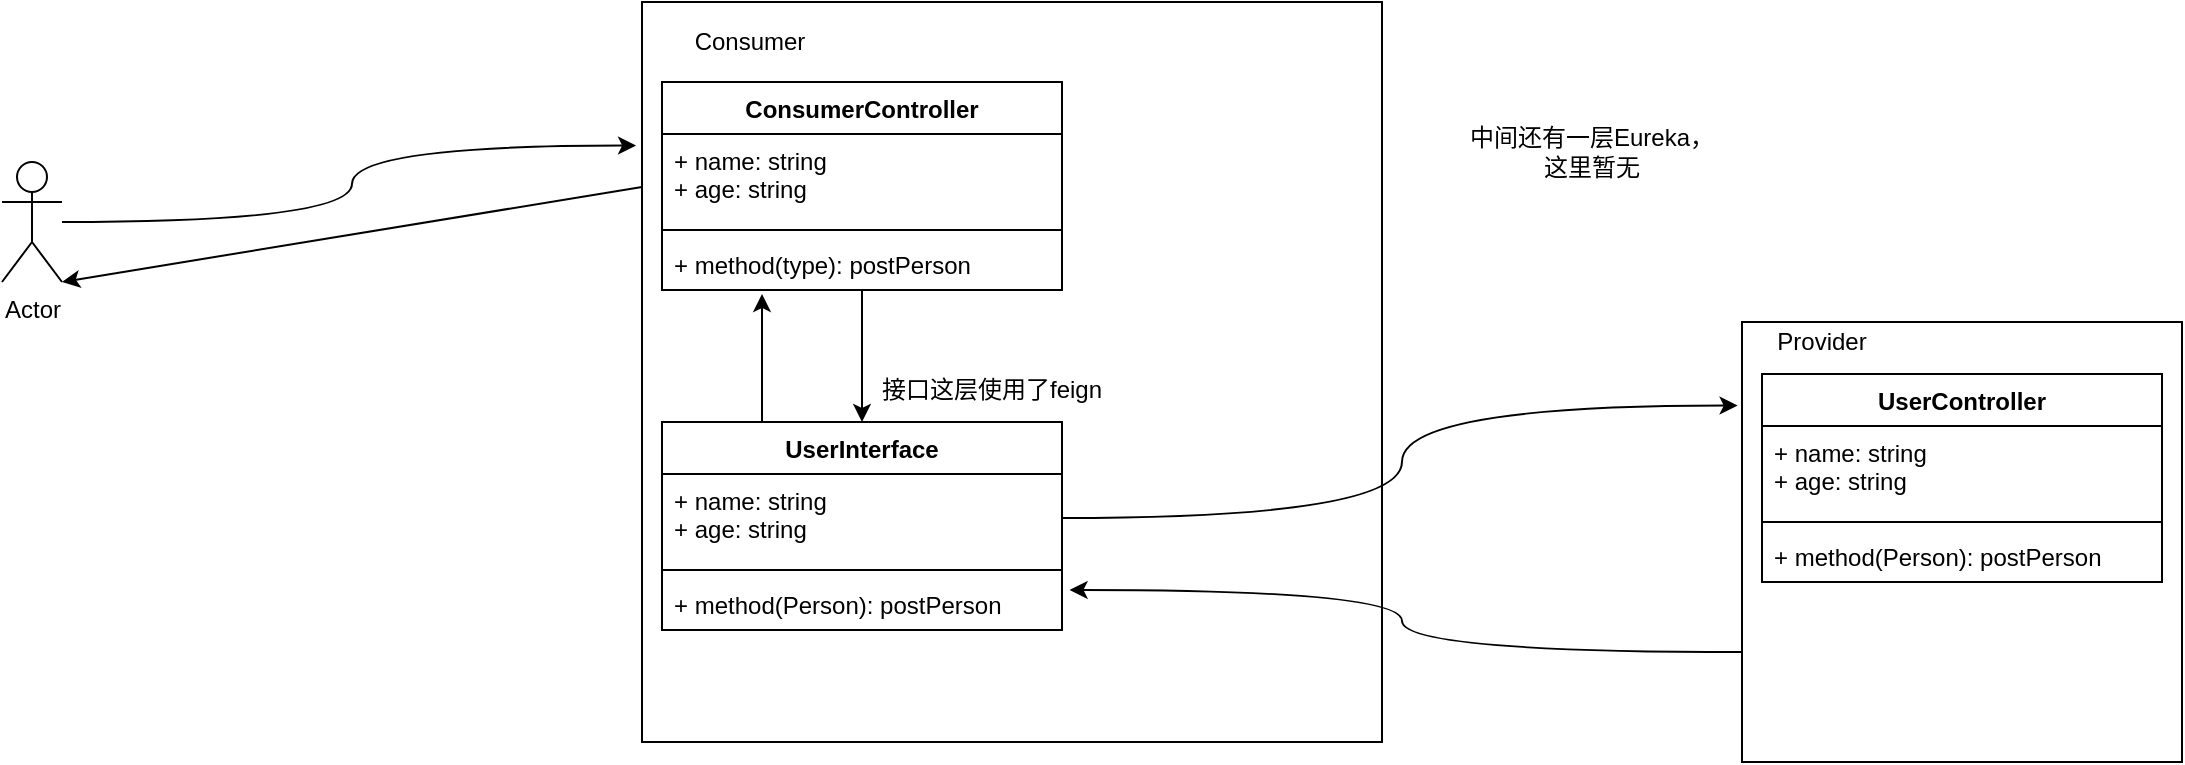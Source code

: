 <mxfile version="12.9.9" type="device"><diagram id="jMYZu4D9Qm-5r09bDKjJ" name="第 1 页"><mxGraphModel dx="1205" dy="696" grid="1" gridSize="10" guides="1" tooltips="1" connect="1" arrows="1" fold="1" page="1" pageScale="1" pageWidth="827" pageHeight="1169" math="0" shadow="0"><root><mxCell id="0"/><mxCell id="1" parent="0"/><mxCell id="jGIq_nr9ZFHs-bSDffOT-14" style="edgeStyle=orthogonalEdgeStyle;rounded=0;orthogonalLoop=1;jettySize=auto;html=1;curved=1;entryX=-0.008;entryY=0.194;entryDx=0;entryDy=0;entryPerimeter=0;" edge="1" parent="1" source="jGIq_nr9ZFHs-bSDffOT-6" target="jGIq_nr9ZFHs-bSDffOT-7"><mxGeometry relative="1" as="geometry"><mxPoint x="220" y="310" as="targetPoint"/></mxGeometry></mxCell><mxCell id="jGIq_nr9ZFHs-bSDffOT-6" value="Actor" style="shape=umlActor;verticalLabelPosition=bottom;labelBackgroundColor=#ffffff;verticalAlign=top;html=1;outlineConnect=0;" vertex="1" parent="1"><mxGeometry x="40" y="310" width="30" height="60" as="geometry"/></mxCell><mxCell id="jGIq_nr9ZFHs-bSDffOT-33" style="edgeStyle=none;rounded=0;orthogonalLoop=1;jettySize=auto;html=1;exitX=0;exitY=0.25;exitDx=0;exitDy=0;entryX=1;entryY=1;entryDx=0;entryDy=0;entryPerimeter=0;" edge="1" parent="1" source="jGIq_nr9ZFHs-bSDffOT-7" target="jGIq_nr9ZFHs-bSDffOT-6"><mxGeometry relative="1" as="geometry"/></mxCell><mxCell id="jGIq_nr9ZFHs-bSDffOT-7" value="" style="whiteSpace=wrap;html=1;aspect=fixed;" vertex="1" parent="1"><mxGeometry x="360" y="230" width="370" height="370" as="geometry"/></mxCell><mxCell id="jGIq_nr9ZFHs-bSDffOT-8" value="Consumer" style="text;html=1;strokeColor=none;fillColor=none;align=center;verticalAlign=middle;whiteSpace=wrap;rounded=0;" vertex="1" parent="1"><mxGeometry x="394" y="240" width="40" height="20" as="geometry"/></mxCell><mxCell id="jGIq_nr9ZFHs-bSDffOT-28" style="edgeStyle=orthogonalEdgeStyle;curved=1;rounded=0;orthogonalLoop=1;jettySize=auto;html=1;exitX=0;exitY=0.75;exitDx=0;exitDy=0;entryX=1.019;entryY=0.229;entryDx=0;entryDy=0;entryPerimeter=0;" edge="1" parent="1" source="jGIq_nr9ZFHs-bSDffOT-12" target="jGIq_nr9ZFHs-bSDffOT-18"><mxGeometry relative="1" as="geometry"/></mxCell><mxCell id="jGIq_nr9ZFHs-bSDffOT-12" value="" style="whiteSpace=wrap;html=1;aspect=fixed;" vertex="1" parent="1"><mxGeometry x="910" y="390" width="220" height="220" as="geometry"/></mxCell><mxCell id="jGIq_nr9ZFHs-bSDffOT-13" value="Provider" style="text;html=1;strokeColor=none;fillColor=none;align=center;verticalAlign=middle;whiteSpace=wrap;rounded=0;" vertex="1" parent="1"><mxGeometry x="930" y="390" width="40" height="20" as="geometry"/></mxCell><mxCell id="jGIq_nr9ZFHs-bSDffOT-20" style="edgeStyle=orthogonalEdgeStyle;curved=1;rounded=0;orthogonalLoop=1;jettySize=auto;html=1;" edge="1" parent="1" source="jGIq_nr9ZFHs-bSDffOT-2" target="jGIq_nr9ZFHs-bSDffOT-15"><mxGeometry relative="1" as="geometry"/></mxCell><mxCell id="jGIq_nr9ZFHs-bSDffOT-2" value="ConsumerController" style="swimlane;fontStyle=1;align=center;verticalAlign=top;childLayout=stackLayout;horizontal=1;startSize=26;horizontalStack=0;resizeParent=1;resizeParentMax=0;resizeLast=0;collapsible=1;marginBottom=0;" vertex="1" parent="1"><mxGeometry x="370" y="270" width="200" height="104" as="geometry"/></mxCell><mxCell id="jGIq_nr9ZFHs-bSDffOT-3" value="+ name: string&#10;+ age: string" style="text;strokeColor=none;fillColor=none;align=left;verticalAlign=top;spacingLeft=4;spacingRight=4;overflow=hidden;rotatable=0;points=[[0,0.5],[1,0.5]];portConstraint=eastwest;" vertex="1" parent="jGIq_nr9ZFHs-bSDffOT-2"><mxGeometry y="26" width="200" height="44" as="geometry"/></mxCell><mxCell id="jGIq_nr9ZFHs-bSDffOT-4" value="" style="line;strokeWidth=1;fillColor=none;align=left;verticalAlign=middle;spacingTop=-1;spacingLeft=3;spacingRight=3;rotatable=0;labelPosition=right;points=[];portConstraint=eastwest;" vertex="1" parent="jGIq_nr9ZFHs-bSDffOT-2"><mxGeometry y="70" width="200" height="8" as="geometry"/></mxCell><mxCell id="jGIq_nr9ZFHs-bSDffOT-5" value="+ method(type): postPerson" style="text;strokeColor=none;fillColor=none;align=left;verticalAlign=top;spacingLeft=4;spacingRight=4;overflow=hidden;rotatable=0;points=[[0,0.5],[1,0.5]];portConstraint=eastwest;" vertex="1" parent="jGIq_nr9ZFHs-bSDffOT-2"><mxGeometry y="78" width="200" height="26" as="geometry"/></mxCell><mxCell id="jGIq_nr9ZFHs-bSDffOT-30" style="rounded=0;orthogonalLoop=1;jettySize=auto;html=1;exitX=0.25;exitY=0;exitDx=0;exitDy=0;" edge="1" parent="1" source="jGIq_nr9ZFHs-bSDffOT-15"><mxGeometry relative="1" as="geometry"><mxPoint x="420" y="376" as="targetPoint"/></mxGeometry></mxCell><mxCell id="jGIq_nr9ZFHs-bSDffOT-15" value="UserInterface" style="swimlane;fontStyle=1;align=center;verticalAlign=top;childLayout=stackLayout;horizontal=1;startSize=26;horizontalStack=0;resizeParent=1;resizeParentMax=0;resizeLast=0;collapsible=1;marginBottom=0;" vertex="1" parent="1"><mxGeometry x="370" y="440" width="200" height="104" as="geometry"/></mxCell><mxCell id="jGIq_nr9ZFHs-bSDffOT-16" value="+ name: string&#10;+ age: string" style="text;strokeColor=none;fillColor=none;align=left;verticalAlign=top;spacingLeft=4;spacingRight=4;overflow=hidden;rotatable=0;points=[[0,0.5],[1,0.5]];portConstraint=eastwest;" vertex="1" parent="jGIq_nr9ZFHs-bSDffOT-15"><mxGeometry y="26" width="200" height="44" as="geometry"/></mxCell><mxCell id="jGIq_nr9ZFHs-bSDffOT-17" value="" style="line;strokeWidth=1;fillColor=none;align=left;verticalAlign=middle;spacingTop=-1;spacingLeft=3;spacingRight=3;rotatable=0;labelPosition=right;points=[];portConstraint=eastwest;" vertex="1" parent="jGIq_nr9ZFHs-bSDffOT-15"><mxGeometry y="70" width="200" height="8" as="geometry"/></mxCell><mxCell id="jGIq_nr9ZFHs-bSDffOT-18" value="+ method(Person): postPerson" style="text;strokeColor=none;fillColor=none;align=left;verticalAlign=top;spacingLeft=4;spacingRight=4;overflow=hidden;rotatable=0;points=[[0,0.5],[1,0.5]];portConstraint=eastwest;" vertex="1" parent="jGIq_nr9ZFHs-bSDffOT-15"><mxGeometry y="78" width="200" height="26" as="geometry"/></mxCell><mxCell id="jGIq_nr9ZFHs-bSDffOT-21" style="edgeStyle=orthogonalEdgeStyle;curved=1;rounded=0;orthogonalLoop=1;jettySize=auto;html=1;entryX=-0.01;entryY=0.19;entryDx=0;entryDy=0;entryPerimeter=0;" edge="1" parent="1" source="jGIq_nr9ZFHs-bSDffOT-16" target="jGIq_nr9ZFHs-bSDffOT-12"><mxGeometry relative="1" as="geometry"/></mxCell><mxCell id="jGIq_nr9ZFHs-bSDffOT-34" value="接口这层使用了feign" style="text;html=1;strokeColor=none;fillColor=none;align=center;verticalAlign=middle;whiteSpace=wrap;rounded=0;" vertex="1" parent="1"><mxGeometry x="450" y="414" width="170" height="20" as="geometry"/></mxCell><mxCell id="jGIq_nr9ZFHs-bSDffOT-22" value="UserController" style="swimlane;fontStyle=1;align=center;verticalAlign=top;childLayout=stackLayout;horizontal=1;startSize=26;horizontalStack=0;resizeParent=1;resizeParentMax=0;resizeLast=0;collapsible=1;marginBottom=0;" vertex="1" parent="1"><mxGeometry x="920" y="416" width="200" height="104" as="geometry"/></mxCell><mxCell id="jGIq_nr9ZFHs-bSDffOT-23" value="+ name: string&#10;+ age: string" style="text;strokeColor=none;fillColor=none;align=left;verticalAlign=top;spacingLeft=4;spacingRight=4;overflow=hidden;rotatable=0;points=[[0,0.5],[1,0.5]];portConstraint=eastwest;" vertex="1" parent="jGIq_nr9ZFHs-bSDffOT-22"><mxGeometry y="26" width="200" height="44" as="geometry"/></mxCell><mxCell id="jGIq_nr9ZFHs-bSDffOT-24" value="" style="line;strokeWidth=1;fillColor=none;align=left;verticalAlign=middle;spacingTop=-1;spacingLeft=3;spacingRight=3;rotatable=0;labelPosition=right;points=[];portConstraint=eastwest;" vertex="1" parent="jGIq_nr9ZFHs-bSDffOT-22"><mxGeometry y="70" width="200" height="8" as="geometry"/></mxCell><mxCell id="jGIq_nr9ZFHs-bSDffOT-25" value="+ method(Person): postPerson" style="text;strokeColor=none;fillColor=none;align=left;verticalAlign=top;spacingLeft=4;spacingRight=4;overflow=hidden;rotatable=0;points=[[0,0.5],[1,0.5]];portConstraint=eastwest;" vertex="1" parent="jGIq_nr9ZFHs-bSDffOT-22"><mxGeometry y="78" width="200" height="26" as="geometry"/></mxCell><mxCell id="jGIq_nr9ZFHs-bSDffOT-35" value="中间还有一层Eureka，这里暂无" style="text;html=1;strokeColor=none;fillColor=none;align=center;verticalAlign=middle;whiteSpace=wrap;rounded=0;" vertex="1" parent="1"><mxGeometry x="770" y="270" width="130" height="70" as="geometry"/></mxCell></root></mxGraphModel></diagram></mxfile>